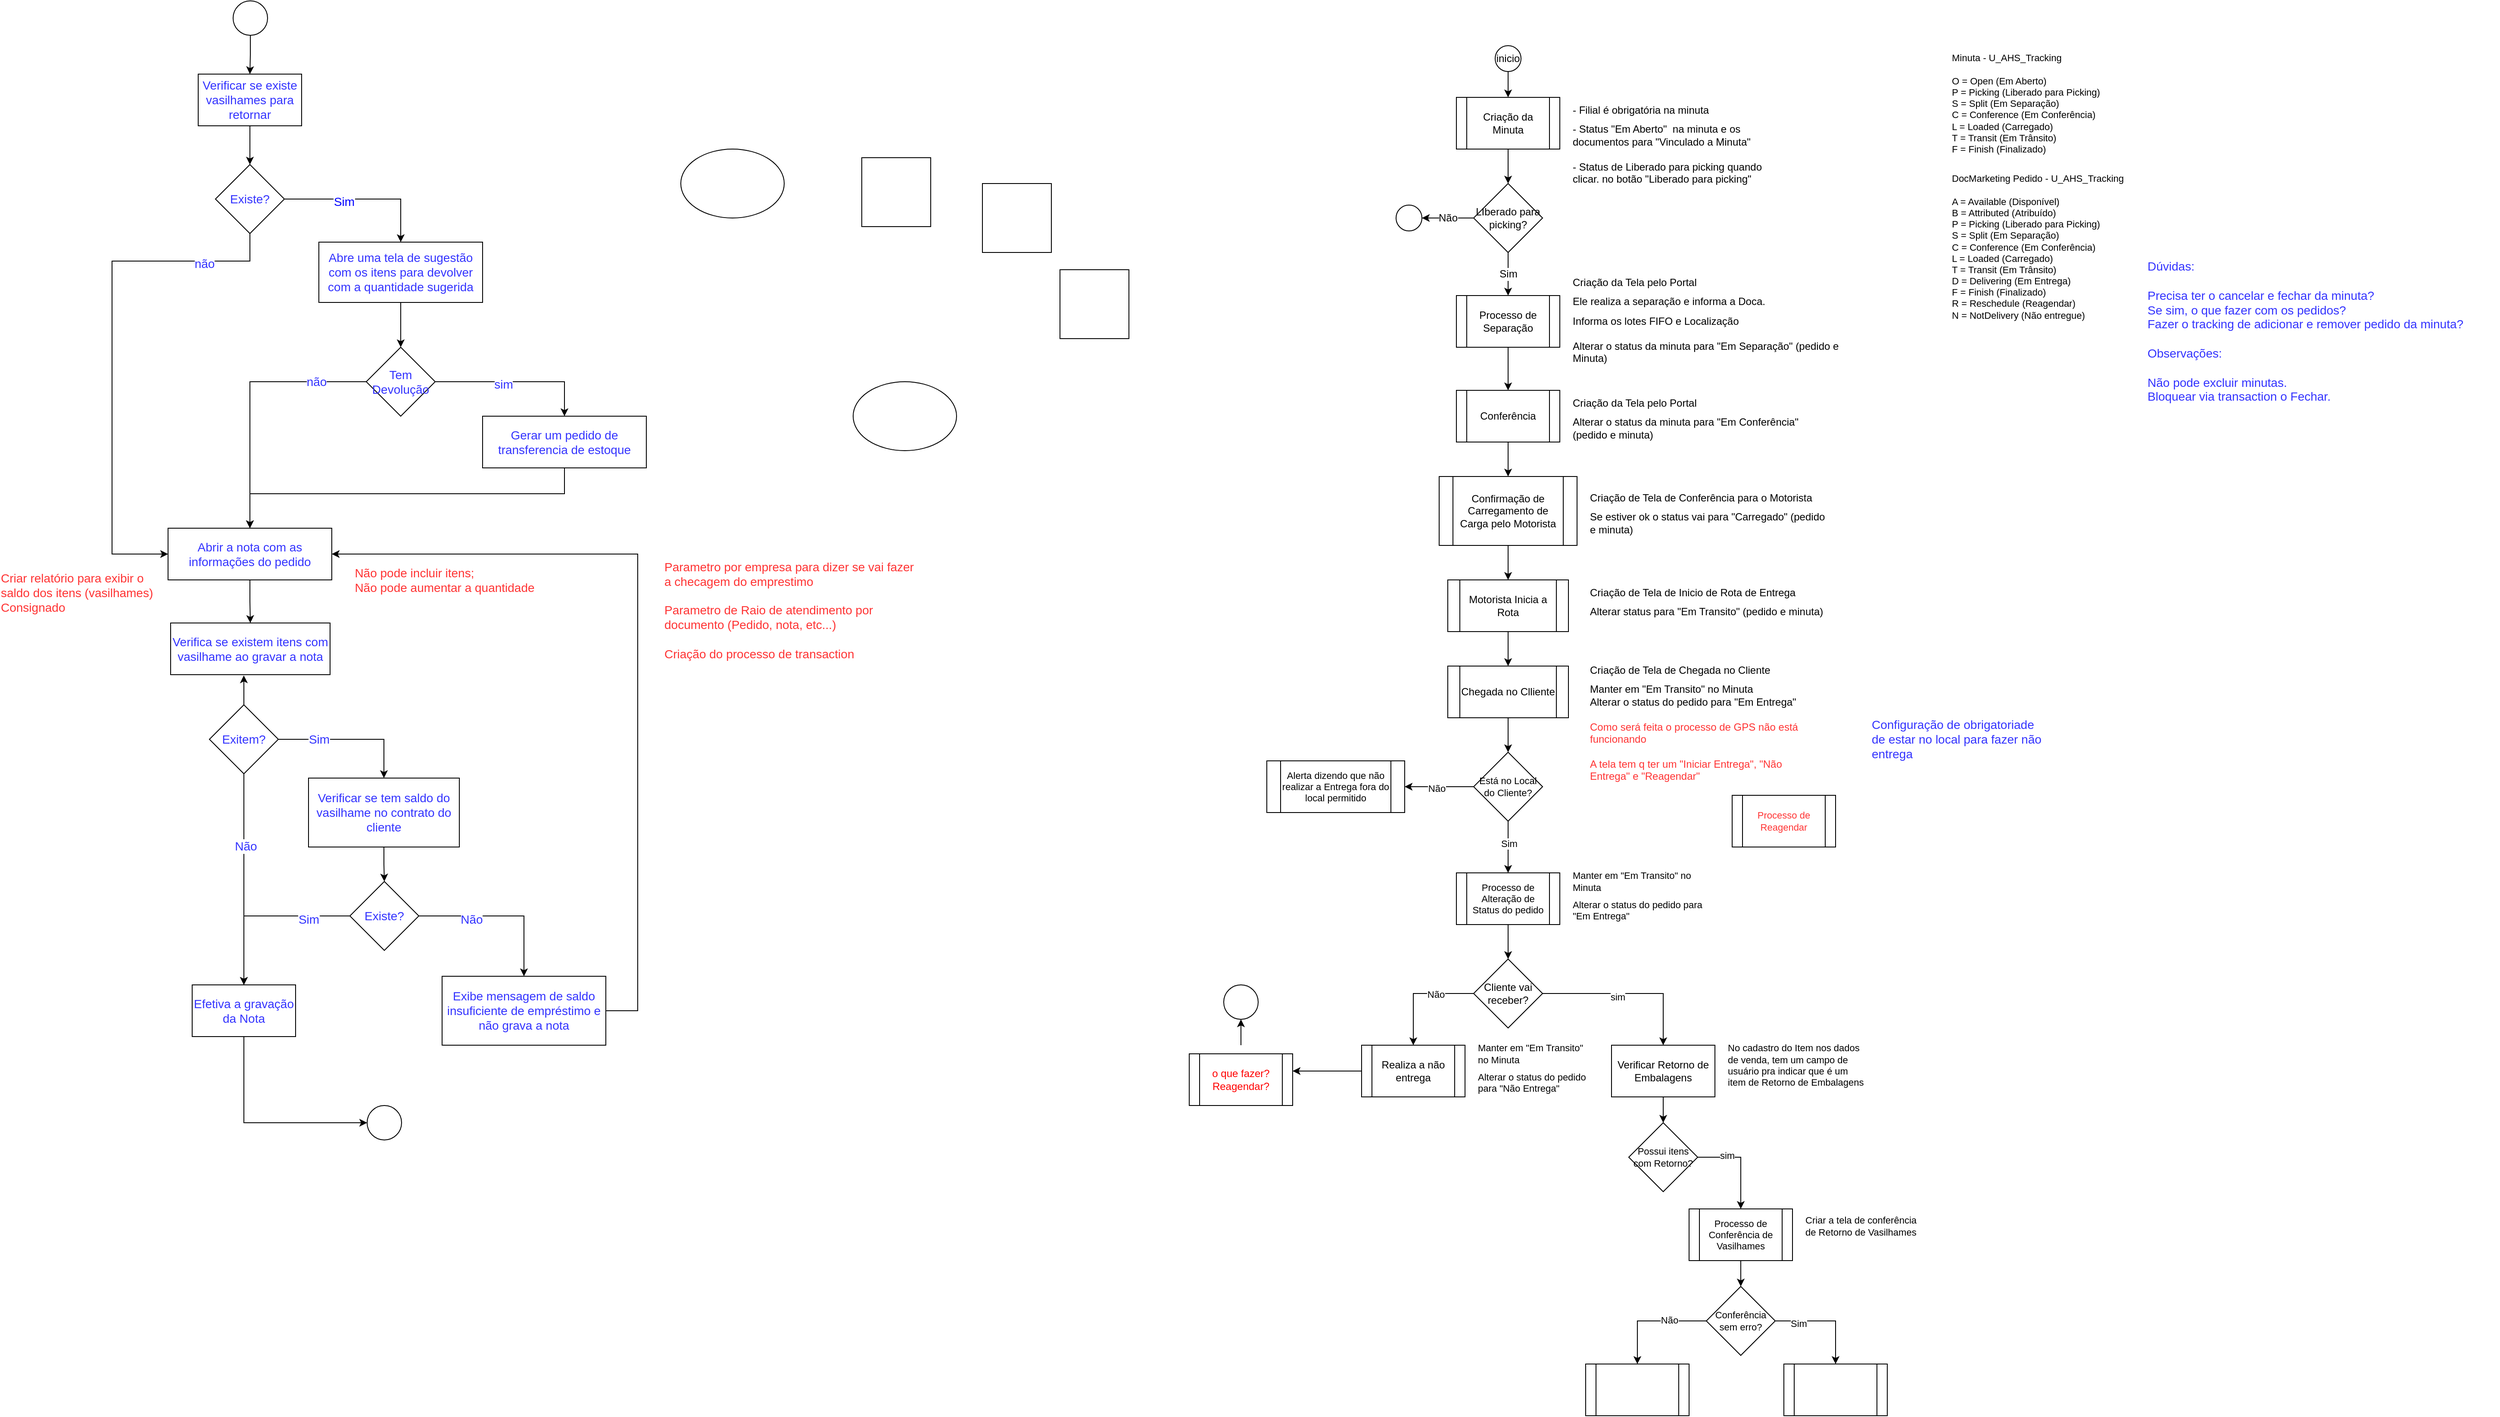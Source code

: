 <mxfile version="16.5.3" type="github">
  <diagram id="rDMeDSFnRalvfMuiGiqF" name="Page-1">
    <mxGraphModel dx="2570" dy="2040" grid="1" gridSize="10" guides="1" tooltips="1" connect="1" arrows="1" fold="1" page="1" pageScale="1" pageWidth="850" pageHeight="1100" math="0" shadow="0">
      <root>
        <mxCell id="0" />
        <mxCell id="1" parent="0" />
        <mxCell id="moXU9a75B9OwJRrsQW_N-2" value="&lt;h1 style=&quot;font-size: 12px&quot;&gt;&lt;span style=&quot;font-weight: normal ; font-size: 12px&quot;&gt;- Filial é obrigatória na minuta&lt;/span&gt;&lt;/h1&gt;&lt;div&gt;&lt;span style=&quot;font-weight: normal ; font-size: 12px&quot;&gt;- Status &quot;Em Aberto&quot;&amp;nbsp; na minuta e os documentos para &quot;Vinculado a Minuta&quot;&lt;/span&gt;&lt;/div&gt;&lt;div&gt;&lt;span style=&quot;font-weight: normal ; font-size: 12px&quot;&gt;&lt;br&gt;&lt;/span&gt;&lt;/div&gt;&lt;div&gt;&lt;span style=&quot;font-weight: normal ; font-size: 12px&quot;&gt;- Status de Liberado para picking quando clicar. no botão &quot;Liberado para picking&quot;&lt;/span&gt;&lt;/div&gt;" style="text;html=1;strokeColor=none;fillColor=none;spacing=5;spacingTop=-20;whiteSpace=wrap;overflow=hidden;rounded=0;fontSize=12;verticalAlign=top;" vertex="1" parent="1">
          <mxGeometry x="1010" y="110" width="260" height="110" as="geometry" />
        </mxCell>
        <mxCell id="moXU9a75B9OwJRrsQW_N-13" style="edgeStyle=orthogonalEdgeStyle;rounded=0;orthogonalLoop=1;jettySize=auto;html=1;entryX=0.5;entryY=0;entryDx=0;entryDy=0;fontSize=12;" edge="1" parent="1" source="moXU9a75B9OwJRrsQW_N-4" target="moXU9a75B9OwJRrsQW_N-5">
          <mxGeometry relative="1" as="geometry" />
        </mxCell>
        <mxCell id="moXU9a75B9OwJRrsQW_N-4" value="Criação da Minuta" style="shape=process;whiteSpace=wrap;html=1;backgroundOutline=1;fontSize=12;" vertex="1" parent="1">
          <mxGeometry x="880" y="100" width="120" height="60" as="geometry" />
        </mxCell>
        <mxCell id="moXU9a75B9OwJRrsQW_N-8" value="Não" style="edgeStyle=orthogonalEdgeStyle;rounded=0;orthogonalLoop=1;jettySize=auto;html=1;fontSize=12;" edge="1" parent="1" source="moXU9a75B9OwJRrsQW_N-5" target="moXU9a75B9OwJRrsQW_N-7">
          <mxGeometry relative="1" as="geometry" />
        </mxCell>
        <mxCell id="moXU9a75B9OwJRrsQW_N-14" value="Sim" style="edgeStyle=orthogonalEdgeStyle;rounded=0;orthogonalLoop=1;jettySize=auto;html=1;entryX=0.5;entryY=0;entryDx=0;entryDy=0;fontSize=12;" edge="1" parent="1" source="moXU9a75B9OwJRrsQW_N-5" target="moXU9a75B9OwJRrsQW_N-9">
          <mxGeometry relative="1" as="geometry" />
        </mxCell>
        <mxCell id="moXU9a75B9OwJRrsQW_N-5" value="LIberado para picking?" style="rhombus;whiteSpace=wrap;html=1;fontSize=12;" vertex="1" parent="1">
          <mxGeometry x="900" y="200" width="80" height="80" as="geometry" />
        </mxCell>
        <mxCell id="moXU9a75B9OwJRrsQW_N-7" value="" style="ellipse;whiteSpace=wrap;html=1;aspect=fixed;fontSize=12;" vertex="1" parent="1">
          <mxGeometry x="810" y="225" width="30" height="30" as="geometry" />
        </mxCell>
        <mxCell id="moXU9a75B9OwJRrsQW_N-15" style="edgeStyle=orthogonalEdgeStyle;rounded=0;orthogonalLoop=1;jettySize=auto;html=1;entryX=0.5;entryY=0;entryDx=0;entryDy=0;fontSize=12;" edge="1" parent="1" source="moXU9a75B9OwJRrsQW_N-9" target="moXU9a75B9OwJRrsQW_N-10">
          <mxGeometry relative="1" as="geometry" />
        </mxCell>
        <mxCell id="moXU9a75B9OwJRrsQW_N-9" value="Processo de Separação" style="shape=process;whiteSpace=wrap;html=1;backgroundOutline=1;fontSize=12;" vertex="1" parent="1">
          <mxGeometry x="880" y="330" width="120" height="60" as="geometry" />
        </mxCell>
        <mxCell id="moXU9a75B9OwJRrsQW_N-24" style="edgeStyle=orthogonalEdgeStyle;rounded=0;orthogonalLoop=1;jettySize=auto;html=1;entryX=0.5;entryY=0;entryDx=0;entryDy=0;fontSize=12;" edge="1" parent="1" source="moXU9a75B9OwJRrsQW_N-10" target="moXU9a75B9OwJRrsQW_N-23">
          <mxGeometry relative="1" as="geometry" />
        </mxCell>
        <mxCell id="moXU9a75B9OwJRrsQW_N-10" value="Conferência" style="shape=process;whiteSpace=wrap;html=1;backgroundOutline=1;fontSize=12;" vertex="1" parent="1">
          <mxGeometry x="880" y="440" width="120" height="60" as="geometry" />
        </mxCell>
        <mxCell id="moXU9a75B9OwJRrsQW_N-12" value="&lt;h1 style=&quot;font-size: 12px&quot;&gt;&lt;span style=&quot;font-weight: 400&quot;&gt;Criação da Tela pelo Portal&lt;/span&gt;&lt;/h1&gt;&lt;h1 style=&quot;font-size: 12px&quot;&gt;&lt;span style=&quot;font-weight: 400&quot;&gt;Ele realiza a separação e informa a Doca.&lt;/span&gt;&lt;/h1&gt;&lt;div&gt;&lt;span style=&quot;font-weight: 400&quot;&gt;Informa os lotes FIFO e Localização&lt;/span&gt;&lt;/div&gt;&lt;div&gt;&lt;span style=&quot;font-weight: 400&quot;&gt;&lt;br&gt;&lt;/span&gt;&lt;/div&gt;&lt;div&gt;&lt;span style=&quot;font-weight: 400&quot;&gt;Alterar o status da minuta para &quot;Em Separação&quot; (pedido e Minuta)&lt;/span&gt;&lt;/div&gt;" style="text;html=1;strokeColor=none;fillColor=none;spacing=5;spacingTop=-20;whiteSpace=wrap;overflow=hidden;rounded=0;fontSize=12;verticalAlign=top;" vertex="1" parent="1">
          <mxGeometry x="1010" y="310" width="330" height="100" as="geometry" />
        </mxCell>
        <mxCell id="moXU9a75B9OwJRrsQW_N-18" style="edgeStyle=orthogonalEdgeStyle;rounded=0;orthogonalLoop=1;jettySize=auto;html=1;fontSize=12;" edge="1" parent="1" source="moXU9a75B9OwJRrsQW_N-17" target="moXU9a75B9OwJRrsQW_N-4">
          <mxGeometry relative="1" as="geometry" />
        </mxCell>
        <mxCell id="moXU9a75B9OwJRrsQW_N-17" value="inicio" style="ellipse;whiteSpace=wrap;html=1;aspect=fixed;fontSize=12;" vertex="1" parent="1">
          <mxGeometry x="925" y="40" width="30" height="30" as="geometry" />
        </mxCell>
        <mxCell id="moXU9a75B9OwJRrsQW_N-19" value="&lt;h1 style=&quot;font-size: 12px&quot;&gt;&lt;span style=&quot;font-weight: 400&quot;&gt;Criação da Tela pelo Portal&lt;/span&gt;&lt;/h1&gt;&lt;div&gt;&lt;span style=&quot;font-weight: 400&quot;&gt;Alterar o status da minuta para &quot;Em Conferência&quot; (pedido e minuta)&lt;/span&gt;&lt;/div&gt;" style="text;html=1;strokeColor=none;fillColor=none;spacing=5;spacingTop=-20;whiteSpace=wrap;overflow=hidden;rounded=0;fontSize=12;verticalAlign=top;" vertex="1" parent="1">
          <mxGeometry x="1010" y="450" width="290" height="60" as="geometry" />
        </mxCell>
        <mxCell id="moXU9a75B9OwJRrsQW_N-28" style="edgeStyle=orthogonalEdgeStyle;rounded=0;orthogonalLoop=1;jettySize=auto;html=1;fontSize=12;" edge="1" parent="1" source="moXU9a75B9OwJRrsQW_N-23" target="moXU9a75B9OwJRrsQW_N-26">
          <mxGeometry relative="1" as="geometry" />
        </mxCell>
        <mxCell id="moXU9a75B9OwJRrsQW_N-23" value="Confirmação de Carregamento de Carga pelo Motorista" style="shape=process;whiteSpace=wrap;html=1;backgroundOutline=1;fontSize=12;" vertex="1" parent="1">
          <mxGeometry x="860" y="540" width="160" height="80" as="geometry" />
        </mxCell>
        <mxCell id="moXU9a75B9OwJRrsQW_N-25" value="&lt;h1 style=&quot;font-size: 12px&quot;&gt;&lt;span style=&quot;font-weight: 400&quot;&gt;Criação de Tela de Conferência para o Motorista&lt;/span&gt;&lt;/h1&gt;&lt;div&gt;&lt;span style=&quot;font-weight: 400&quot;&gt;Se estiver ok o status vai para &quot;Carregado&quot; (pedido e minuta)&lt;/span&gt;&lt;/div&gt;" style="text;html=1;strokeColor=none;fillColor=none;spacing=5;spacingTop=-20;whiteSpace=wrap;overflow=hidden;rounded=0;fontSize=12;verticalAlign=top;" vertex="1" parent="1">
          <mxGeometry x="1030" y="560" width="290" height="50" as="geometry" />
        </mxCell>
        <mxCell id="moXU9a75B9OwJRrsQW_N-30" style="edgeStyle=orthogonalEdgeStyle;rounded=0;orthogonalLoop=1;jettySize=auto;html=1;entryX=0.5;entryY=0;entryDx=0;entryDy=0;fontSize=12;" edge="1" parent="1" source="moXU9a75B9OwJRrsQW_N-26" target="moXU9a75B9OwJRrsQW_N-29">
          <mxGeometry relative="1" as="geometry" />
        </mxCell>
        <mxCell id="moXU9a75B9OwJRrsQW_N-26" value="Motorista Inicia a Rota" style="shape=process;whiteSpace=wrap;html=1;backgroundOutline=1;fontSize=12;" vertex="1" parent="1">
          <mxGeometry x="870" y="660" width="140" height="60" as="geometry" />
        </mxCell>
        <mxCell id="moXU9a75B9OwJRrsQW_N-27" value="&lt;h1 style=&quot;font-size: 12px&quot;&gt;&lt;span style=&quot;font-weight: 400&quot;&gt;Criação de Tela de Inicio de Rota de Entrega&lt;/span&gt;&lt;/h1&gt;&lt;div&gt;&lt;span style=&quot;font-weight: 400&quot;&gt;Alterar status para &quot;Em Transito&quot; (pedido e minuta)&lt;/span&gt;&lt;/div&gt;" style="text;html=1;strokeColor=none;fillColor=none;spacing=5;spacingTop=-20;whiteSpace=wrap;overflow=hidden;rounded=0;fontSize=12;verticalAlign=top;" vertex="1" parent="1">
          <mxGeometry x="1030" y="670" width="290" height="50" as="geometry" />
        </mxCell>
        <mxCell id="moXU9a75B9OwJRrsQW_N-53" style="edgeStyle=orthogonalEdgeStyle;rounded=0;orthogonalLoop=1;jettySize=auto;html=1;entryX=0.5;entryY=0;entryDx=0;entryDy=0;fontSize=11;fontColor=#000000;" edge="1" parent="1" source="moXU9a75B9OwJRrsQW_N-29" target="moXU9a75B9OwJRrsQW_N-45">
          <mxGeometry relative="1" as="geometry" />
        </mxCell>
        <mxCell id="moXU9a75B9OwJRrsQW_N-29" value="Chegada no Clliente" style="shape=process;whiteSpace=wrap;html=1;backgroundOutline=1;fontSize=12;" vertex="1" parent="1">
          <mxGeometry x="870" y="760" width="140" height="60" as="geometry" />
        </mxCell>
        <mxCell id="moXU9a75B9OwJRrsQW_N-31" value="&lt;h1 style=&quot;font-size: 12px&quot;&gt;&lt;span style=&quot;font-weight: 400&quot;&gt;Criação de Tela de Chegada no Cliente&lt;/span&gt;&lt;/h1&gt;&lt;div&gt;&lt;span style=&quot;font-weight: 400&quot;&gt;Manter em &quot;Em Transito&quot; no Minuta&amp;nbsp;&lt;/span&gt;&lt;/div&gt;&lt;div&gt;Alterar o status do pedido para &quot;Em Entrega&quot;&lt;/div&gt;&lt;div&gt;&lt;br&gt;&lt;/div&gt;&lt;div&gt;&lt;font color=&quot;#ff3333&quot;&gt;Como será feita o processo de GPS não está funcionando&lt;/font&gt;&lt;/div&gt;&lt;div&gt;&lt;br&gt;&lt;/div&gt;&lt;div&gt;&lt;font color=&quot;#ff3333&quot;&gt;A tela tem q ter um &quot;Iniciar Entrega&quot;, &quot;Não Entrega&quot; e &quot;Reagendar&quot;&lt;/font&gt;&lt;/div&gt;" style="text;html=1;strokeColor=none;fillColor=none;spacing=5;spacingTop=-20;whiteSpace=wrap;overflow=hidden;rounded=0;fontSize=12;verticalAlign=top;" vertex="1" parent="1">
          <mxGeometry x="1030" y="760" width="280" height="140" as="geometry" />
        </mxCell>
        <mxCell id="moXU9a75B9OwJRrsQW_N-34" style="edgeStyle=orthogonalEdgeStyle;rounded=0;orthogonalLoop=1;jettySize=auto;html=1;entryX=0.5;entryY=0;entryDx=0;entryDy=0;fontSize=12;" edge="1" parent="1" source="moXU9a75B9OwJRrsQW_N-32" target="moXU9a75B9OwJRrsQW_N-33">
          <mxGeometry relative="1" as="geometry">
            <Array as="points">
              <mxPoint x="830" y="1140" />
            </Array>
          </mxGeometry>
        </mxCell>
        <mxCell id="moXU9a75B9OwJRrsQW_N-58" value="&lt;font color=&quot;#000000&quot;&gt;Não&lt;/font&gt;" style="edgeLabel;html=1;align=center;verticalAlign=middle;resizable=0;points=[];fontSize=11;fontColor=#FF3333;" vertex="1" connectable="0" parent="moXU9a75B9OwJRrsQW_N-34">
          <mxGeometry x="-0.302" y="1" relative="1" as="geometry">
            <mxPoint x="1" as="offset" />
          </mxGeometry>
        </mxCell>
        <mxCell id="moXU9a75B9OwJRrsQW_N-60" value="" style="edgeStyle=orthogonalEdgeStyle;rounded=0;orthogonalLoop=1;jettySize=auto;html=1;fontSize=11;fontColor=#000000;" edge="1" parent="1" source="moXU9a75B9OwJRrsQW_N-32" target="moXU9a75B9OwJRrsQW_N-59">
          <mxGeometry relative="1" as="geometry" />
        </mxCell>
        <mxCell id="moXU9a75B9OwJRrsQW_N-61" value="sim" style="edgeLabel;html=1;align=center;verticalAlign=middle;resizable=0;points=[];fontSize=11;fontColor=#000000;" vertex="1" connectable="0" parent="moXU9a75B9OwJRrsQW_N-60">
          <mxGeometry x="-0.14" y="-4" relative="1" as="geometry">
            <mxPoint x="1" as="offset" />
          </mxGeometry>
        </mxCell>
        <mxCell id="moXU9a75B9OwJRrsQW_N-32" value="Cliente vai receber?" style="rhombus;whiteSpace=wrap;html=1;fontSize=12;" vertex="1" parent="1">
          <mxGeometry x="900" y="1100" width="80" height="80" as="geometry" />
        </mxCell>
        <mxCell id="moXU9a75B9OwJRrsQW_N-38" style="edgeStyle=orthogonalEdgeStyle;rounded=0;orthogonalLoop=1;jettySize=auto;html=1;entryX=1;entryY=0.5;entryDx=0;entryDy=0;fontSize=12;fontColor=#FF0000;" edge="1" parent="1" source="moXU9a75B9OwJRrsQW_N-33">
          <mxGeometry relative="1" as="geometry">
            <mxPoint x="690" y="1230" as="targetPoint" />
          </mxGeometry>
        </mxCell>
        <mxCell id="moXU9a75B9OwJRrsQW_N-33" value="Realiza a não entrega" style="shape=process;whiteSpace=wrap;html=1;backgroundOutline=1;fontSize=12;" vertex="1" parent="1">
          <mxGeometry x="770" y="1200" width="120" height="60" as="geometry" />
        </mxCell>
        <mxCell id="moXU9a75B9OwJRrsQW_N-43" style="edgeStyle=orthogonalEdgeStyle;rounded=0;orthogonalLoop=1;jettySize=auto;html=1;entryX=0.5;entryY=1;entryDx=0;entryDy=0;fontSize=11;fontColor=#FF0000;" edge="1" parent="1" target="moXU9a75B9OwJRrsQW_N-41">
          <mxGeometry relative="1" as="geometry">
            <mxPoint x="630" y="1200" as="sourcePoint" />
          </mxGeometry>
        </mxCell>
        <mxCell id="moXU9a75B9OwJRrsQW_N-37" value="o que fazer?&lt;br&gt;Reagendar?" style="shape=process;whiteSpace=wrap;html=1;backgroundOutline=1;fontSize=12;fontColor=#FF0000;" vertex="1" parent="1">
          <mxGeometry x="570" y="1210" width="120" height="60" as="geometry" />
        </mxCell>
        <mxCell id="moXU9a75B9OwJRrsQW_N-39" value="&lt;h1 style=&quot;font-size: 11px;&quot;&gt;&lt;span style=&quot;font-weight: 400; font-size: 11px;&quot;&gt;Manter em &quot;Em Transito&quot; no Minuta&amp;nbsp;&lt;/span&gt;&lt;br style=&quot;font-size: 11px;&quot;&gt;&lt;/h1&gt;&lt;div style=&quot;font-size: 11px;&quot;&gt;Alterar o status do pedido para &quot;Não Entrega&quot;&lt;/div&gt;" style="text;html=1;strokeColor=none;fillColor=none;spacing=5;spacingTop=-20;whiteSpace=wrap;overflow=hidden;rounded=0;fontSize=11;verticalAlign=top;" vertex="1" parent="1">
          <mxGeometry x="900" y="1200" width="140" height="70" as="geometry" />
        </mxCell>
        <mxCell id="moXU9a75B9OwJRrsQW_N-41" value="" style="ellipse;whiteSpace=wrap;html=1;aspect=fixed;fontSize=11;fontColor=#FF0000;" vertex="1" parent="1">
          <mxGeometry x="610" y="1130" width="40" height="40" as="geometry" />
        </mxCell>
        <mxCell id="moXU9a75B9OwJRrsQW_N-49" style="edgeStyle=orthogonalEdgeStyle;rounded=0;orthogonalLoop=1;jettySize=auto;html=1;entryX=1;entryY=0.5;entryDx=0;entryDy=0;fontSize=11;fontColor=#000000;" edge="1" parent="1" source="moXU9a75B9OwJRrsQW_N-45" target="moXU9a75B9OwJRrsQW_N-48">
          <mxGeometry relative="1" as="geometry" />
        </mxCell>
        <mxCell id="moXU9a75B9OwJRrsQW_N-52" value="Não" style="edgeLabel;html=1;align=center;verticalAlign=middle;resizable=0;points=[];fontSize=11;fontColor=#000000;" vertex="1" connectable="0" parent="moXU9a75B9OwJRrsQW_N-49">
          <mxGeometry x="0.104" y="2" relative="1" as="geometry">
            <mxPoint x="1" as="offset" />
          </mxGeometry>
        </mxCell>
        <mxCell id="moXU9a75B9OwJRrsQW_N-50" style="edgeStyle=orthogonalEdgeStyle;rounded=0;orthogonalLoop=1;jettySize=auto;html=1;entryX=0.5;entryY=0;entryDx=0;entryDy=0;fontSize=11;fontColor=#000000;" edge="1" parent="1" source="moXU9a75B9OwJRrsQW_N-45" target="moXU9a75B9OwJRrsQW_N-46">
          <mxGeometry relative="1" as="geometry" />
        </mxCell>
        <mxCell id="moXU9a75B9OwJRrsQW_N-51" value="Sim" style="edgeLabel;html=1;align=center;verticalAlign=middle;resizable=0;points=[];fontSize=11;fontColor=#000000;" vertex="1" connectable="0" parent="moXU9a75B9OwJRrsQW_N-50">
          <mxGeometry x="-0.149" y="1" relative="1" as="geometry">
            <mxPoint as="offset" />
          </mxGeometry>
        </mxCell>
        <mxCell id="moXU9a75B9OwJRrsQW_N-45" value="&lt;font color=&quot;#000000&quot;&gt;Está no Local do Cliente?&lt;/font&gt;" style="rhombus;whiteSpace=wrap;html=1;fontSize=11;fontColor=#FF0000;" vertex="1" parent="1">
          <mxGeometry x="900" y="860" width="80" height="80" as="geometry" />
        </mxCell>
        <mxCell id="moXU9a75B9OwJRrsQW_N-56" style="edgeStyle=orthogonalEdgeStyle;rounded=0;orthogonalLoop=1;jettySize=auto;html=1;entryX=0.5;entryY=0;entryDx=0;entryDy=0;fontSize=11;fontColor=#FF3333;" edge="1" parent="1" source="moXU9a75B9OwJRrsQW_N-46" target="moXU9a75B9OwJRrsQW_N-32">
          <mxGeometry relative="1" as="geometry" />
        </mxCell>
        <mxCell id="moXU9a75B9OwJRrsQW_N-46" value="Processo de Alteração de Status do pedido" style="shape=process;whiteSpace=wrap;html=1;backgroundOutline=1;fontSize=11;fontColor=#000000;" vertex="1" parent="1">
          <mxGeometry x="880" y="1000" width="120" height="60" as="geometry" />
        </mxCell>
        <mxCell id="moXU9a75B9OwJRrsQW_N-47" value="&lt;h1 style=&quot;font-size: 11px;&quot;&gt;&lt;span style=&quot;font-weight: 400; font-size: 11px;&quot;&gt;Manter em &quot;Em Transito&quot; no Minuta&amp;nbsp;&lt;/span&gt;&lt;br style=&quot;font-size: 11px;&quot;&gt;&lt;/h1&gt;&lt;div style=&quot;font-size: 11px;&quot;&gt;Alterar o status do pedido para &quot;Em Entrega&quot;&lt;/div&gt;" style="text;html=1;strokeColor=none;fillColor=none;spacing=5;spacingTop=-20;whiteSpace=wrap;overflow=hidden;rounded=0;fontSize=11;verticalAlign=top;" vertex="1" parent="1">
          <mxGeometry x="1010" y="1000" width="160" height="60" as="geometry" />
        </mxCell>
        <mxCell id="moXU9a75B9OwJRrsQW_N-48" value="Alerta dizendo que não realizar a Entrega fora do local permitido" style="shape=process;whiteSpace=wrap;html=1;backgroundOutline=1;fontSize=11;fontColor=#000000;" vertex="1" parent="1">
          <mxGeometry x="660" y="870" width="160" height="60" as="geometry" />
        </mxCell>
        <mxCell id="moXU9a75B9OwJRrsQW_N-55" value="Processo de Reagendar" style="shape=process;whiteSpace=wrap;html=1;backgroundOutline=1;fontSize=11;fontColor=#FF3333;" vertex="1" parent="1">
          <mxGeometry x="1200" y="910" width="120" height="60" as="geometry" />
        </mxCell>
        <mxCell id="moXU9a75B9OwJRrsQW_N-66" style="edgeStyle=orthogonalEdgeStyle;rounded=0;orthogonalLoop=1;jettySize=auto;html=1;fontSize=11;fontColor=#000000;" edge="1" parent="1" source="moXU9a75B9OwJRrsQW_N-59" target="moXU9a75B9OwJRrsQW_N-63">
          <mxGeometry relative="1" as="geometry" />
        </mxCell>
        <mxCell id="moXU9a75B9OwJRrsQW_N-59" value="Verificar Retorno de Embalagens" style="whiteSpace=wrap;html=1;" vertex="1" parent="1">
          <mxGeometry x="1060" y="1200" width="120" height="60" as="geometry" />
        </mxCell>
        <mxCell id="moXU9a75B9OwJRrsQW_N-62" value="&lt;h1 style=&quot;font-size: 11px&quot;&gt;&lt;span style=&quot;font-weight: 400&quot;&gt;No cadastro do Item nos dados de venda, tem um campo de usuário pra indicar que é um item de Retorno de Embalagens&lt;/span&gt;&lt;/h1&gt;" style="text;html=1;strokeColor=none;fillColor=none;spacing=5;spacingTop=-20;whiteSpace=wrap;overflow=hidden;rounded=0;fontSize=11;verticalAlign=top;" vertex="1" parent="1">
          <mxGeometry x="1190" y="1200" width="170" height="70" as="geometry" />
        </mxCell>
        <mxCell id="moXU9a75B9OwJRrsQW_N-65" style="edgeStyle=orthogonalEdgeStyle;rounded=0;orthogonalLoop=1;jettySize=auto;html=1;fontSize=11;fontColor=#000000;" edge="1" parent="1" source="moXU9a75B9OwJRrsQW_N-63" target="moXU9a75B9OwJRrsQW_N-64">
          <mxGeometry relative="1" as="geometry">
            <Array as="points">
              <mxPoint x="1210" y="1330" />
            </Array>
          </mxGeometry>
        </mxCell>
        <mxCell id="moXU9a75B9OwJRrsQW_N-70" value="sim" style="edgeLabel;html=1;align=center;verticalAlign=middle;resizable=0;points=[];fontSize=11;fontColor=#000000;" vertex="1" connectable="0" parent="moXU9a75B9OwJRrsQW_N-65">
          <mxGeometry x="-0.412" y="2" relative="1" as="geometry">
            <mxPoint x="1" as="offset" />
          </mxGeometry>
        </mxCell>
        <mxCell id="moXU9a75B9OwJRrsQW_N-63" value="Possui itens com Retorno?" style="rhombus;whiteSpace=wrap;html=1;fontSize=11;fontColor=#000000;" vertex="1" parent="1">
          <mxGeometry x="1080" y="1290" width="80" height="80" as="geometry" />
        </mxCell>
        <mxCell id="moXU9a75B9OwJRrsQW_N-76" style="edgeStyle=orthogonalEdgeStyle;rounded=0;orthogonalLoop=1;jettySize=auto;html=1;entryX=0.5;entryY=0;entryDx=0;entryDy=0;fontSize=11;fontColor=#000000;" edge="1" parent="1" source="moXU9a75B9OwJRrsQW_N-64" target="moXU9a75B9OwJRrsQW_N-68">
          <mxGeometry relative="1" as="geometry" />
        </mxCell>
        <mxCell id="moXU9a75B9OwJRrsQW_N-64" value="Processo de Conferência de Vasilhames" style="shape=process;whiteSpace=wrap;html=1;backgroundOutline=1;fontSize=11;fontColor=#000000;" vertex="1" parent="1">
          <mxGeometry x="1150" y="1390" width="120" height="60" as="geometry" />
        </mxCell>
        <mxCell id="moXU9a75B9OwJRrsQW_N-67" value="&lt;h1 style=&quot;font-size: 11px&quot;&gt;&lt;span style=&quot;font-weight: 400&quot;&gt;Criar a tela de conferência de Retorno de Vasilhames&lt;/span&gt;&lt;/h1&gt;" style="text;html=1;strokeColor=none;fillColor=none;spacing=5;spacingTop=-20;whiteSpace=wrap;overflow=hidden;rounded=0;fontSize=11;verticalAlign=top;" vertex="1" parent="1">
          <mxGeometry x="1280" y="1400" width="150" height="40" as="geometry" />
        </mxCell>
        <mxCell id="moXU9a75B9OwJRrsQW_N-74" style="edgeStyle=orthogonalEdgeStyle;rounded=0;orthogonalLoop=1;jettySize=auto;html=1;entryX=0.5;entryY=0;entryDx=0;entryDy=0;fontSize=11;fontColor=#000000;" edge="1" parent="1" source="moXU9a75B9OwJRrsQW_N-68" target="moXU9a75B9OwJRrsQW_N-73">
          <mxGeometry relative="1" as="geometry" />
        </mxCell>
        <mxCell id="moXU9a75B9OwJRrsQW_N-75" value="Sim" style="edgeLabel;html=1;align=center;verticalAlign=middle;resizable=0;points=[];fontSize=11;fontColor=#000000;" vertex="1" connectable="0" parent="moXU9a75B9OwJRrsQW_N-74">
          <mxGeometry x="-0.554" y="-3" relative="1" as="geometry">
            <mxPoint as="offset" />
          </mxGeometry>
        </mxCell>
        <mxCell id="moXU9a75B9OwJRrsQW_N-78" style="edgeStyle=orthogonalEdgeStyle;rounded=0;orthogonalLoop=1;jettySize=auto;html=1;fontSize=11;fontColor=#000000;" edge="1" parent="1" source="moXU9a75B9OwJRrsQW_N-68" target="moXU9a75B9OwJRrsQW_N-77">
          <mxGeometry relative="1" as="geometry" />
        </mxCell>
        <mxCell id="moXU9a75B9OwJRrsQW_N-79" value="Não" style="edgeLabel;html=1;align=center;verticalAlign=middle;resizable=0;points=[];fontSize=11;fontColor=#000000;" vertex="1" connectable="0" parent="moXU9a75B9OwJRrsQW_N-78">
          <mxGeometry x="-0.33" y="-1" relative="1" as="geometry">
            <mxPoint as="offset" />
          </mxGeometry>
        </mxCell>
        <mxCell id="moXU9a75B9OwJRrsQW_N-68" value="Conferência sem erro?" style="rhombus;whiteSpace=wrap;html=1;fontSize=11;fontColor=#000000;" vertex="1" parent="1">
          <mxGeometry x="1170" y="1480" width="80" height="80" as="geometry" />
        </mxCell>
        <mxCell id="moXU9a75B9OwJRrsQW_N-73" value="" style="shape=process;whiteSpace=wrap;html=1;backgroundOutline=1;fontSize=11;fontColor=#000000;" vertex="1" parent="1">
          <mxGeometry x="1260" y="1570" width="120" height="60" as="geometry" />
        </mxCell>
        <mxCell id="moXU9a75B9OwJRrsQW_N-77" value="" style="shape=process;whiteSpace=wrap;html=1;backgroundOutline=1;fontSize=11;fontColor=#000000;" vertex="1" parent="1">
          <mxGeometry x="1030" y="1570" width="120" height="60" as="geometry" />
        </mxCell>
        <mxCell id="moXU9a75B9OwJRrsQW_N-80" value="&lt;h1 style=&quot;font-size: 23px&quot;&gt;&lt;br&gt;&lt;/h1&gt;&lt;div&gt;&lt;span style=&quot;font-size: 11px ; font-weight: 400&quot;&gt;Minuta - U_AHS_Tracking&lt;/span&gt;&lt;/div&gt;&lt;div&gt;&lt;span style=&quot;font-size: 11px ; font-weight: 400&quot;&gt;&lt;br&gt;&lt;/span&gt;&lt;/div&gt;&lt;div&gt;&lt;span style=&quot;font-size: 11px ; font-weight: 400&quot;&gt;O = Open (Em Aberto)&lt;/span&gt;&lt;/div&gt;&lt;div&gt;&lt;span style=&quot;font-size: 11px ; font-weight: 400&quot;&gt;P = Picking (Liberado para Picking)&lt;/span&gt;&lt;/div&gt;&lt;div&gt;&lt;span style=&quot;font-size: 11px ; font-weight: 400&quot;&gt;S = Split (Em Separação)&lt;/span&gt;&lt;/div&gt;&lt;div&gt;C = Conference (Em Conferência)&lt;/div&gt;&lt;div&gt;L = Loaded (Carregado)&lt;/div&gt;&lt;div&gt;T = Transit (Em Trânsito)&lt;/div&gt;&lt;div&gt;F = Finish (Finalizado)&lt;/div&gt;&lt;div&gt;&lt;br&gt;&lt;/div&gt;&lt;div&gt;&lt;br&gt;&lt;/div&gt;&lt;div&gt;&lt;span style=&quot;font-size: 11px ; font-weight: 400&quot;&gt;&lt;br&gt;&lt;/span&gt;&lt;/div&gt;" style="text;html=1;strokeColor=none;fillColor=none;spacing=5;spacingTop=-20;whiteSpace=wrap;overflow=hidden;rounded=0;fontSize=11;fontColor=#000000;" vertex="1" parent="1">
          <mxGeometry x="1450" width="200" height="190" as="geometry" />
        </mxCell>
        <mxCell id="moXU9a75B9OwJRrsQW_N-81" value="&lt;h1 style=&quot;font-size: 23px&quot;&gt;&lt;br&gt;&lt;/h1&gt;&lt;div&gt;&lt;span style=&quot;font-size: 11px ; font-weight: 400&quot;&gt;DocMarketing Pedido - U_AHS_Tracking&lt;/span&gt;&lt;/div&gt;&lt;div&gt;&lt;span style=&quot;font-size: 11px ; font-weight: 400&quot;&gt;&lt;br&gt;&lt;/span&gt;&lt;/div&gt;&lt;div&gt;&lt;span style=&quot;font-size: 11px ; font-weight: 400&quot;&gt;A = Available (Disponível)&lt;/span&gt;&lt;/div&gt;&lt;div&gt;&lt;span style=&quot;font-size: 11px ; font-weight: 400&quot;&gt;B = Attributed (Atribuído)&lt;/span&gt;&lt;/div&gt;&lt;div&gt;&lt;span style=&quot;font-size: 11px ; font-weight: 400&quot;&gt;P = Picking (Liberado para Picking)&lt;/span&gt;&lt;/div&gt;&lt;div&gt;&lt;span style=&quot;font-size: 11px ; font-weight: 400&quot;&gt;S = Split (Em Separação)&lt;/span&gt;&lt;/div&gt;&lt;div&gt;C = Conference (Em Conferência)&lt;/div&gt;&lt;div&gt;L = Loaded (Carregado)&lt;/div&gt;&lt;div&gt;T = Transit (Em Trânsito)&lt;/div&gt;&lt;div&gt;D = Delivering (Em Entrega)&lt;/div&gt;&lt;div&gt;F = Finish (Finalizado)&lt;/div&gt;&lt;div&gt;R = Reschedule (Reagendar)&lt;/div&gt;&lt;div&gt;N = NotDelivery (Não entregue)&lt;/div&gt;&lt;div&gt;&lt;br&gt;&lt;/div&gt;&lt;div&gt;&lt;br&gt;&lt;/div&gt;&lt;div&gt;&lt;span style=&quot;font-size: 11px ; font-weight: 400&quot;&gt;&lt;br&gt;&lt;/span&gt;&lt;/div&gt;" style="text;html=1;strokeColor=none;fillColor=none;spacing=5;spacingTop=-20;whiteSpace=wrap;overflow=hidden;rounded=0;fontSize=11;fontColor=#000000;" vertex="1" parent="1">
          <mxGeometry x="1450" y="140" width="230" height="220" as="geometry" />
        </mxCell>
        <mxCell id="moXU9a75B9OwJRrsQW_N-84" value="Dúvidas:&lt;br&gt;&lt;br style=&quot;font-size: 14px&quot;&gt;&lt;div style=&quot;font-size: 14px&quot;&gt;Precisa ter o cancelar e fechar da minuta?&lt;/div&gt;&lt;div style=&quot;font-size: 14px&quot;&gt;&lt;span&gt;Se sim, o que fazer com os pedidos?&lt;/span&gt;&lt;br&gt;&lt;/div&gt;&lt;div style=&quot;font-size: 14px&quot;&gt;Fazer o tracking de adicionar e remover pedido da minuta?&lt;/div&gt;&lt;div style=&quot;font-size: 14px&quot;&gt;&lt;br&gt;&lt;/div&gt;&lt;div style=&quot;font-size: 14px&quot;&gt;Observações:&lt;/div&gt;&lt;div style=&quot;font-size: 14px&quot;&gt;&lt;br&gt;&lt;/div&gt;&lt;div style=&quot;font-size: 14px&quot;&gt;Não pode excluir minutas.&lt;/div&gt;&lt;div style=&quot;font-size: 14px&quot;&gt;Bloquear via transaction o Fechar.&lt;/div&gt;&lt;div style=&quot;font-size: 14px&quot;&gt;&lt;br&gt;&lt;/div&gt;" style="text;html=1;strokeColor=none;fillColor=none;align=left;verticalAlign=middle;whiteSpace=wrap;rounded=0;fontSize=14;fontColor=#3333FF;" vertex="1" parent="1">
          <mxGeometry x="1680" y="270" width="410" height="220" as="geometry" />
        </mxCell>
        <mxCell id="moXU9a75B9OwJRrsQW_N-87" value="Configuração de obrigatoriade de estar no local para fazer não entrega" style="text;html=1;strokeColor=none;fillColor=none;align=left;verticalAlign=middle;whiteSpace=wrap;rounded=0;fontSize=14;fontColor=#3333FF;" vertex="1" parent="1">
          <mxGeometry x="1360" y="810" width="200" height="70" as="geometry" />
        </mxCell>
        <mxCell id="moXU9a75B9OwJRrsQW_N-120" style="edgeStyle=orthogonalEdgeStyle;rounded=0;orthogonalLoop=1;jettySize=auto;html=1;fontSize=14;fontColor=#FF3333;" edge="1" parent="1" source="moXU9a75B9OwJRrsQW_N-88" target="moXU9a75B9OwJRrsQW_N-89">
          <mxGeometry relative="1" as="geometry" />
        </mxCell>
        <mxCell id="moXU9a75B9OwJRrsQW_N-88" value="Verificar se existe vasilhames para retornar" style="rounded=0;whiteSpace=wrap;html=1;fontSize=14;fontColor=#3333FF;" vertex="1" parent="1">
          <mxGeometry x="-580" y="73" width="120" height="60" as="geometry" />
        </mxCell>
        <mxCell id="moXU9a75B9OwJRrsQW_N-91" style="edgeStyle=orthogonalEdgeStyle;rounded=0;orthogonalLoop=1;jettySize=auto;html=1;fontSize=14;fontColor=#3333FF;" edge="1" parent="1" source="moXU9a75B9OwJRrsQW_N-89" target="moXU9a75B9OwJRrsQW_N-90">
          <mxGeometry relative="1" as="geometry" />
        </mxCell>
        <mxCell id="moXU9a75B9OwJRrsQW_N-121" value="Sim" style="edgeLabel;html=1;align=center;verticalAlign=middle;resizable=0;points=[];fontSize=14;fontColor=#0000FF;" vertex="1" connectable="0" parent="moXU9a75B9OwJRrsQW_N-91">
          <mxGeometry x="-0.262" y="-3" relative="1" as="geometry">
            <mxPoint as="offset" />
          </mxGeometry>
        </mxCell>
        <mxCell id="moXU9a75B9OwJRrsQW_N-99" style="edgeStyle=orthogonalEdgeStyle;rounded=0;orthogonalLoop=1;jettySize=auto;html=1;entryX=0;entryY=0.5;entryDx=0;entryDy=0;fontSize=14;fontColor=#3333FF;" edge="1" parent="1" source="moXU9a75B9OwJRrsQW_N-89" target="moXU9a75B9OwJRrsQW_N-97">
          <mxGeometry relative="1" as="geometry">
            <Array as="points">
              <mxPoint x="-680" y="290" />
              <mxPoint x="-680" y="630" />
            </Array>
          </mxGeometry>
        </mxCell>
        <mxCell id="moXU9a75B9OwJRrsQW_N-122" value="não" style="edgeLabel;html=1;align=center;verticalAlign=middle;resizable=0;points=[];fontSize=14;fontColor=#3333FF;" vertex="1" connectable="0" parent="moXU9a75B9OwJRrsQW_N-99">
          <mxGeometry x="-0.716" y="3" relative="1" as="geometry">
            <mxPoint as="offset" />
          </mxGeometry>
        </mxCell>
        <mxCell id="moXU9a75B9OwJRrsQW_N-89" value="Existe?" style="rhombus;whiteSpace=wrap;html=1;fontSize=14;fontColor=#3333FF;" vertex="1" parent="1">
          <mxGeometry x="-560" y="178" width="80" height="80" as="geometry" />
        </mxCell>
        <mxCell id="moXU9a75B9OwJRrsQW_N-131" style="edgeStyle=orthogonalEdgeStyle;rounded=0;orthogonalLoop=1;jettySize=auto;html=1;entryX=0.5;entryY=0;entryDx=0;entryDy=0;fontSize=14;fontColor=#3333FF;" edge="1" parent="1" source="moXU9a75B9OwJRrsQW_N-90" target="moXU9a75B9OwJRrsQW_N-130">
          <mxGeometry relative="1" as="geometry" />
        </mxCell>
        <mxCell id="moXU9a75B9OwJRrsQW_N-90" value="Abre uma tela de sugestão com os itens para devolver com a quantidade sugerida" style="rounded=0;whiteSpace=wrap;html=1;fontSize=14;fontColor=#3333FF;" vertex="1" parent="1">
          <mxGeometry x="-440" y="268" width="190" height="70" as="geometry" />
        </mxCell>
        <mxCell id="moXU9a75B9OwJRrsQW_N-100" style="edgeStyle=orthogonalEdgeStyle;rounded=0;orthogonalLoop=1;jettySize=auto;html=1;fontSize=14;fontColor=#3333FF;" edge="1" parent="1" source="moXU9a75B9OwJRrsQW_N-94" target="moXU9a75B9OwJRrsQW_N-97">
          <mxGeometry relative="1" as="geometry">
            <Array as="points">
              <mxPoint x="-155" y="560" />
              <mxPoint x="-520" y="560" />
            </Array>
          </mxGeometry>
        </mxCell>
        <mxCell id="moXU9a75B9OwJRrsQW_N-94" value="&lt;span&gt;Gerar um pedido de transferencia de estoque&lt;/span&gt;" style="rounded=0;whiteSpace=wrap;html=1;fontSize=14;fontColor=#3333FF;" vertex="1" parent="1">
          <mxGeometry x="-250" y="470" width="190" height="60" as="geometry" />
        </mxCell>
        <mxCell id="moXU9a75B9OwJRrsQW_N-116" style="edgeStyle=orthogonalEdgeStyle;rounded=0;orthogonalLoop=1;jettySize=auto;html=1;fontSize=14;fontColor=#3333FF;" edge="1" parent="1" source="moXU9a75B9OwJRrsQW_N-97" target="moXU9a75B9OwJRrsQW_N-101">
          <mxGeometry relative="1" as="geometry" />
        </mxCell>
        <mxCell id="moXU9a75B9OwJRrsQW_N-97" value="Abrir a nota com as informações do pedido" style="rounded=0;whiteSpace=wrap;html=1;fontSize=14;fontColor=#3333FF;" vertex="1" parent="1">
          <mxGeometry x="-615" y="600" width="190" height="60" as="geometry" />
        </mxCell>
        <mxCell id="moXU9a75B9OwJRrsQW_N-101" value="Verifica se existem itens com vasilhame ao gravar a nota" style="rounded=0;whiteSpace=wrap;html=1;fontSize=14;fontColor=#3333FF;" vertex="1" parent="1">
          <mxGeometry x="-612" y="710" width="185" height="60" as="geometry" />
        </mxCell>
        <mxCell id="moXU9a75B9OwJRrsQW_N-107" style="edgeStyle=orthogonalEdgeStyle;rounded=0;orthogonalLoop=1;jettySize=auto;html=1;fontSize=14;fontColor=#3333FF;" edge="1" parent="1" source="moXU9a75B9OwJRrsQW_N-102" target="moXU9a75B9OwJRrsQW_N-105">
          <mxGeometry relative="1" as="geometry" />
        </mxCell>
        <mxCell id="moXU9a75B9OwJRrsQW_N-108" value="Não" style="edgeLabel;html=1;align=center;verticalAlign=middle;resizable=0;points=[];fontSize=14;fontColor=#3333FF;" vertex="1" connectable="0" parent="moXU9a75B9OwJRrsQW_N-107">
          <mxGeometry x="-0.319" y="2" relative="1" as="geometry">
            <mxPoint as="offset" />
          </mxGeometry>
        </mxCell>
        <mxCell id="moXU9a75B9OwJRrsQW_N-109" style="edgeStyle=orthogonalEdgeStyle;rounded=0;orthogonalLoop=1;jettySize=auto;html=1;fontSize=14;fontColor=#3333FF;" edge="1" parent="1" source="moXU9a75B9OwJRrsQW_N-102" target="moXU9a75B9OwJRrsQW_N-103">
          <mxGeometry relative="1" as="geometry" />
        </mxCell>
        <mxCell id="moXU9a75B9OwJRrsQW_N-110" value="Sim" style="edgeLabel;html=1;align=center;verticalAlign=middle;resizable=0;points=[];fontSize=14;fontColor=#3333FF;" vertex="1" connectable="0" parent="moXU9a75B9OwJRrsQW_N-109">
          <mxGeometry x="-0.439" relative="1" as="geometry">
            <mxPoint as="offset" />
          </mxGeometry>
        </mxCell>
        <mxCell id="moXU9a75B9OwJRrsQW_N-112" style="edgeStyle=orthogonalEdgeStyle;rounded=0;orthogonalLoop=1;jettySize=auto;html=1;entryX=0.459;entryY=1.014;entryDx=0;entryDy=0;entryPerimeter=0;fontSize=14;fontColor=#3333FF;" edge="1" parent="1" source="moXU9a75B9OwJRrsQW_N-102" target="moXU9a75B9OwJRrsQW_N-101">
          <mxGeometry relative="1" as="geometry" />
        </mxCell>
        <mxCell id="moXU9a75B9OwJRrsQW_N-102" value="Exitem?" style="rhombus;whiteSpace=wrap;html=1;fontSize=14;fontColor=#3333FF;" vertex="1" parent="1">
          <mxGeometry x="-567" y="805" width="80" height="80" as="geometry" />
        </mxCell>
        <mxCell id="moXU9a75B9OwJRrsQW_N-111" style="edgeStyle=orthogonalEdgeStyle;rounded=0;orthogonalLoop=1;jettySize=auto;html=1;entryX=0.5;entryY=0;entryDx=0;entryDy=0;fontSize=14;fontColor=#3333FF;" edge="1" parent="1" source="moXU9a75B9OwJRrsQW_N-103" target="moXU9a75B9OwJRrsQW_N-104">
          <mxGeometry relative="1" as="geometry" />
        </mxCell>
        <mxCell id="moXU9a75B9OwJRrsQW_N-103" value="Verificar se tem saldo do vasilhame no contrato do cliente" style="rounded=0;whiteSpace=wrap;html=1;fontSize=14;fontColor=#3333FF;" vertex="1" parent="1">
          <mxGeometry x="-452" y="890" width="175" height="80" as="geometry" />
        </mxCell>
        <mxCell id="moXU9a75B9OwJRrsQW_N-113" style="edgeStyle=orthogonalEdgeStyle;rounded=0;orthogonalLoop=1;jettySize=auto;html=1;entryX=0.5;entryY=0;entryDx=0;entryDy=0;fontSize=14;fontColor=#3333FF;" edge="1" parent="1" source="moXU9a75B9OwJRrsQW_N-104" target="moXU9a75B9OwJRrsQW_N-105">
          <mxGeometry relative="1" as="geometry" />
        </mxCell>
        <mxCell id="moXU9a75B9OwJRrsQW_N-114" value="Sim" style="edgeLabel;html=1;align=center;verticalAlign=middle;resizable=0;points=[];fontSize=14;fontColor=#3333FF;" vertex="1" connectable="0" parent="moXU9a75B9OwJRrsQW_N-113">
          <mxGeometry x="-0.529" y="4" relative="1" as="geometry">
            <mxPoint as="offset" />
          </mxGeometry>
        </mxCell>
        <mxCell id="moXU9a75B9OwJRrsQW_N-115" style="edgeStyle=orthogonalEdgeStyle;rounded=0;orthogonalLoop=1;jettySize=auto;html=1;entryX=0.5;entryY=0;entryDx=0;entryDy=0;fontSize=14;fontColor=#3333FF;" edge="1" parent="1" source="moXU9a75B9OwJRrsQW_N-104" target="moXU9a75B9OwJRrsQW_N-106">
          <mxGeometry relative="1" as="geometry" />
        </mxCell>
        <mxCell id="moXU9a75B9OwJRrsQW_N-117" value="Não" style="edgeLabel;html=1;align=center;verticalAlign=middle;resizable=0;points=[];fontSize=14;fontColor=#3333FF;" vertex="1" connectable="0" parent="moXU9a75B9OwJRrsQW_N-115">
          <mxGeometry x="-0.367" y="-4" relative="1" as="geometry">
            <mxPoint as="offset" />
          </mxGeometry>
        </mxCell>
        <mxCell id="moXU9a75B9OwJRrsQW_N-104" value="Existe?" style="rhombus;whiteSpace=wrap;html=1;fontSize=14;fontColor=#3333FF;" vertex="1" parent="1">
          <mxGeometry x="-404" y="1010" width="80" height="80" as="geometry" />
        </mxCell>
        <mxCell id="moXU9a75B9OwJRrsQW_N-126" style="edgeStyle=orthogonalEdgeStyle;rounded=0;orthogonalLoop=1;jettySize=auto;html=1;entryX=0;entryY=0.5;entryDx=0;entryDy=0;fontSize=14;fontColor=#3333FF;" edge="1" parent="1" source="moXU9a75B9OwJRrsQW_N-105" target="moXU9a75B9OwJRrsQW_N-125">
          <mxGeometry relative="1" as="geometry">
            <Array as="points">
              <mxPoint x="-527" y="1290" />
            </Array>
          </mxGeometry>
        </mxCell>
        <mxCell id="moXU9a75B9OwJRrsQW_N-105" value="Efetiva a gravação da Nota" style="rounded=0;whiteSpace=wrap;html=1;fontSize=14;fontColor=#3333FF;" vertex="1" parent="1">
          <mxGeometry x="-587" y="1130" width="120" height="60" as="geometry" />
        </mxCell>
        <mxCell id="moXU9a75B9OwJRrsQW_N-129" style="edgeStyle=orthogonalEdgeStyle;rounded=0;orthogonalLoop=1;jettySize=auto;html=1;entryX=1;entryY=0.5;entryDx=0;entryDy=0;fontSize=14;fontColor=#3333FF;" edge="1" parent="1" source="moXU9a75B9OwJRrsQW_N-106" target="moXU9a75B9OwJRrsQW_N-97">
          <mxGeometry relative="1" as="geometry">
            <Array as="points">
              <mxPoint x="-70" y="1160" />
              <mxPoint x="-70" y="630" />
            </Array>
          </mxGeometry>
        </mxCell>
        <mxCell id="moXU9a75B9OwJRrsQW_N-106" value="Exibe mensagem de saldo insuficiente de empréstimo e não grava a nota" style="rounded=0;whiteSpace=wrap;html=1;fontSize=14;fontColor=#3333FF;" vertex="1" parent="1">
          <mxGeometry x="-297" y="1120" width="190" height="80" as="geometry" />
        </mxCell>
        <mxCell id="moXU9a75B9OwJRrsQW_N-119" value="&lt;div style=&quot;text-align: left&quot;&gt;&lt;span&gt;Não pode incluir itens;&lt;/span&gt;&lt;/div&gt;&lt;div style=&quot;text-align: left&quot;&gt;&lt;span&gt;Não pode aumentar a quantidade&lt;/span&gt;&lt;/div&gt;" style="text;html=1;strokeColor=none;fillColor=none;align=center;verticalAlign=middle;whiteSpace=wrap;rounded=0;fontSize=14;fontColor=#FF3333;" vertex="1" parent="1">
          <mxGeometry x="-404" y="645" width="220" height="30" as="geometry" />
        </mxCell>
        <mxCell id="moXU9a75B9OwJRrsQW_N-124" style="edgeStyle=orthogonalEdgeStyle;rounded=0;orthogonalLoop=1;jettySize=auto;html=1;entryX=0.5;entryY=0;entryDx=0;entryDy=0;fontSize=14;fontColor=#3333FF;" edge="1" parent="1" source="moXU9a75B9OwJRrsQW_N-123" target="moXU9a75B9OwJRrsQW_N-88">
          <mxGeometry relative="1" as="geometry" />
        </mxCell>
        <mxCell id="moXU9a75B9OwJRrsQW_N-123" value="" style="ellipse;whiteSpace=wrap;html=1;aspect=fixed;fontSize=14;fontColor=#3333FF;" vertex="1" parent="1">
          <mxGeometry x="-539.5" y="-12" width="40" height="40" as="geometry" />
        </mxCell>
        <mxCell id="moXU9a75B9OwJRrsQW_N-125" value="" style="ellipse;whiteSpace=wrap;html=1;aspect=fixed;fontSize=14;fontColor=#3333FF;" vertex="1" parent="1">
          <mxGeometry x="-384" y="1270" width="40" height="40" as="geometry" />
        </mxCell>
        <mxCell id="moXU9a75B9OwJRrsQW_N-132" style="edgeStyle=orthogonalEdgeStyle;rounded=0;orthogonalLoop=1;jettySize=auto;html=1;entryX=0.5;entryY=0;entryDx=0;entryDy=0;fontSize=14;fontColor=#3333FF;" edge="1" parent="1" source="moXU9a75B9OwJRrsQW_N-130" target="moXU9a75B9OwJRrsQW_N-94">
          <mxGeometry relative="1" as="geometry" />
        </mxCell>
        <mxCell id="moXU9a75B9OwJRrsQW_N-134" value="sim" style="edgeLabel;html=1;align=center;verticalAlign=middle;resizable=0;points=[];fontSize=14;fontColor=#3333FF;" vertex="1" connectable="0" parent="moXU9a75B9OwJRrsQW_N-132">
          <mxGeometry x="-0.17" y="-3" relative="1" as="geometry">
            <mxPoint as="offset" />
          </mxGeometry>
        </mxCell>
        <mxCell id="moXU9a75B9OwJRrsQW_N-133" style="edgeStyle=orthogonalEdgeStyle;rounded=0;orthogonalLoop=1;jettySize=auto;html=1;entryX=0.5;entryY=0;entryDx=0;entryDy=0;fontSize=14;fontColor=#3333FF;" edge="1" parent="1" source="moXU9a75B9OwJRrsQW_N-130" target="moXU9a75B9OwJRrsQW_N-97">
          <mxGeometry relative="1" as="geometry" />
        </mxCell>
        <mxCell id="moXU9a75B9OwJRrsQW_N-135" value="não" style="edgeLabel;html=1;align=center;verticalAlign=middle;resizable=0;points=[];fontSize=14;fontColor=#3333FF;" vertex="1" connectable="0" parent="moXU9a75B9OwJRrsQW_N-133">
          <mxGeometry x="-0.615" relative="1" as="geometry">
            <mxPoint as="offset" />
          </mxGeometry>
        </mxCell>
        <mxCell id="moXU9a75B9OwJRrsQW_N-130" value="Tem Devolução" style="rhombus;whiteSpace=wrap;html=1;fontSize=14;fontColor=#3333FF;" vertex="1" parent="1">
          <mxGeometry x="-385" y="390" width="80" height="80" as="geometry" />
        </mxCell>
        <mxCell id="moXU9a75B9OwJRrsQW_N-136" value="&lt;div style=&quot;text-align: left&quot;&gt;Criar relatório para exibir o saldo dos itens (vasilhames)&lt;/div&gt;&lt;div style=&quot;text-align: left&quot;&gt;Consignado&lt;/div&gt;" style="text;html=1;strokeColor=none;fillColor=none;align=center;verticalAlign=middle;whiteSpace=wrap;rounded=0;fontSize=14;fontColor=#FF3333;" vertex="1" parent="1">
          <mxGeometry x="-810" y="640" width="190" height="70" as="geometry" />
        </mxCell>
        <mxCell id="moXU9a75B9OwJRrsQW_N-137" value="&lt;div style=&quot;text-align: left&quot;&gt;Parametro por empresa para dizer se vai fazer a checagem do emprestimo&lt;/div&gt;&lt;div style=&quot;text-align: left&quot;&gt;&lt;br&gt;&lt;/div&gt;&lt;div style=&quot;text-align: left&quot;&gt;Parametro de Raio de atendimento por documento (Pedido, nota, etc...)&lt;/div&gt;&lt;div style=&quot;text-align: left&quot;&gt;&lt;br&gt;&lt;/div&gt;&lt;div style=&quot;text-align: left&quot;&gt;Criação do processo de transaction&amp;nbsp;&lt;/div&gt;" style="text;html=1;strokeColor=none;fillColor=none;align=center;verticalAlign=middle;whiteSpace=wrap;rounded=0;fontSize=14;fontColor=#FF3333;" vertex="1" parent="1">
          <mxGeometry x="-40" y="612.5" width="300" height="165" as="geometry" />
        </mxCell>
        <mxCell id="moXU9a75B9OwJRrsQW_N-138" value="" style="ellipse;whiteSpace=wrap;html=1;fontSize=14;fontColor=#3333FF;" vertex="1" parent="1">
          <mxGeometry x="-20" y="160" width="120" height="80" as="geometry" />
        </mxCell>
        <mxCell id="moXU9a75B9OwJRrsQW_N-139" value="" style="whiteSpace=wrap;html=1;aspect=fixed;fontSize=14;fontColor=#3333FF;" vertex="1" parent="1">
          <mxGeometry x="190" y="170" width="80" height="80" as="geometry" />
        </mxCell>
        <mxCell id="moXU9a75B9OwJRrsQW_N-140" value="" style="whiteSpace=wrap;html=1;aspect=fixed;fontSize=14;fontColor=#3333FF;" vertex="1" parent="1">
          <mxGeometry x="330" y="200" width="80" height="80" as="geometry" />
        </mxCell>
        <mxCell id="moXU9a75B9OwJRrsQW_N-141" value="" style="whiteSpace=wrap;html=1;aspect=fixed;fontSize=14;fontColor=#3333FF;" vertex="1" parent="1">
          <mxGeometry x="420" y="300" width="80" height="80" as="geometry" />
        </mxCell>
        <mxCell id="moXU9a75B9OwJRrsQW_N-142" value="" style="ellipse;whiteSpace=wrap;html=1;fontSize=14;fontColor=#3333FF;" vertex="1" parent="1">
          <mxGeometry x="180" y="430" width="120" height="80" as="geometry" />
        </mxCell>
      </root>
    </mxGraphModel>
  </diagram>
</mxfile>
